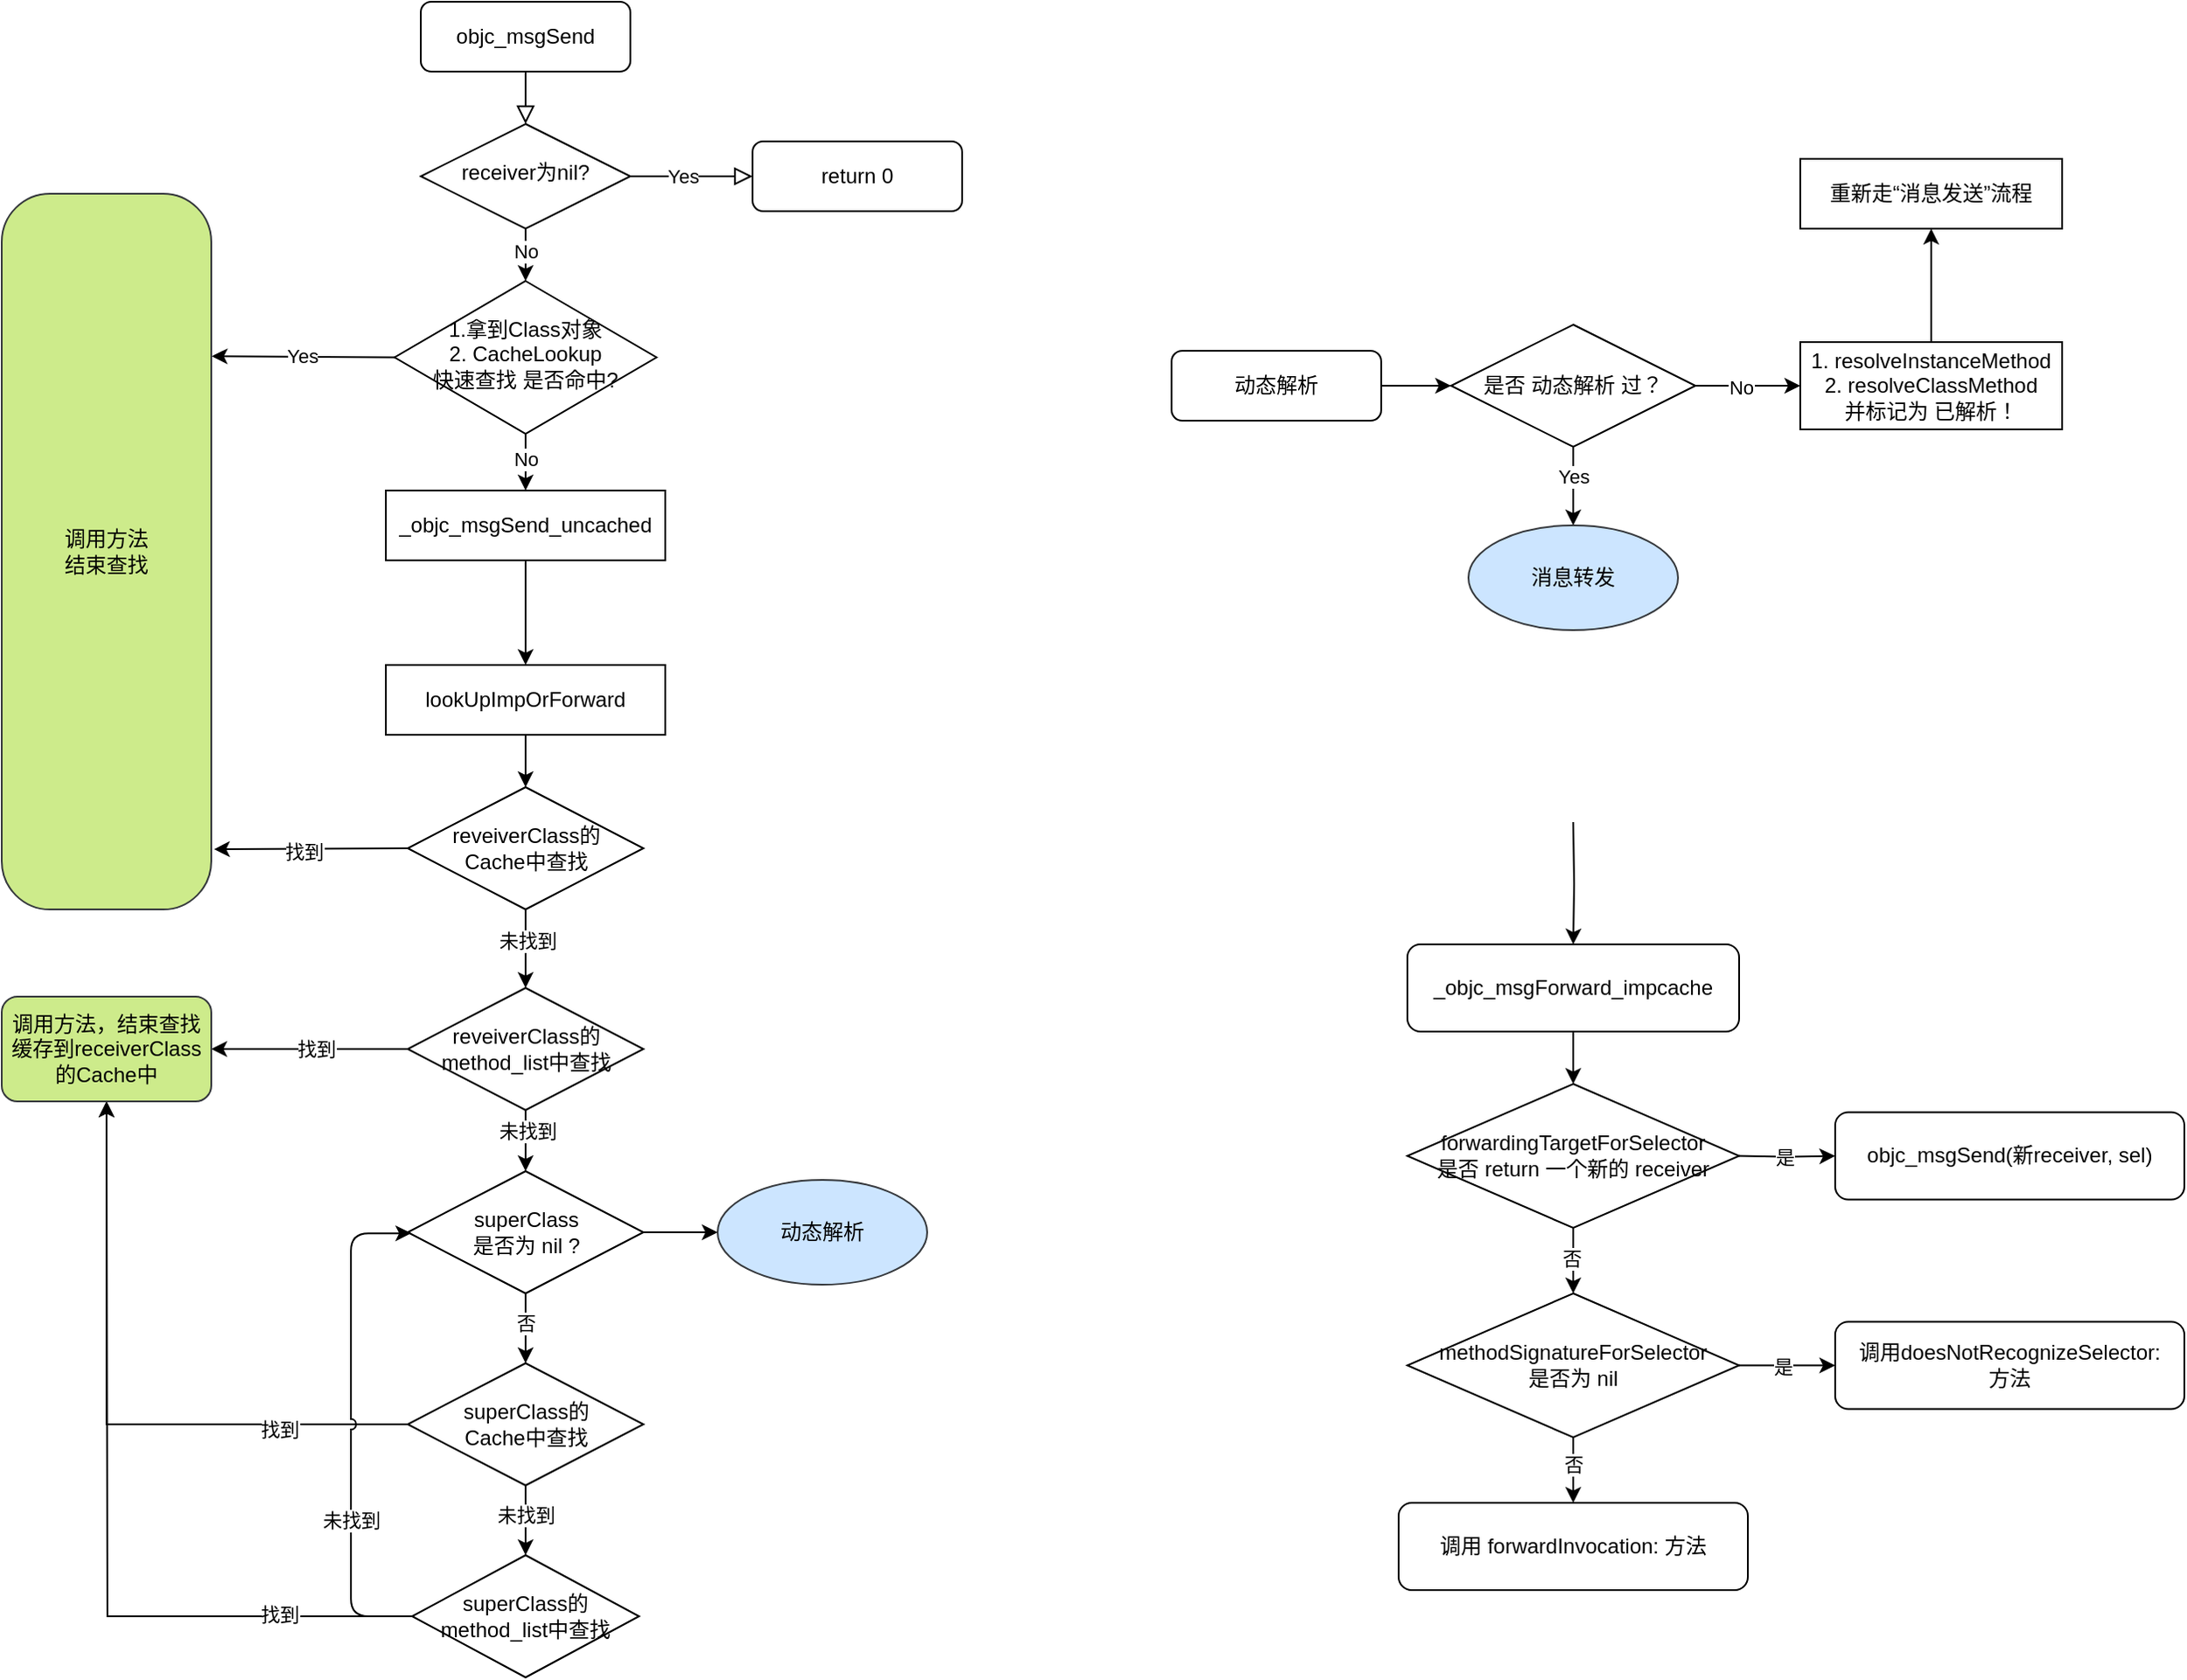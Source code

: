 <mxfile version="16.1.2" type="device"><diagram id="C5RBs43oDa-KdzZeNtuy" name="Page-1"><mxGraphModel dx="1351" dy="1084" grid="0" gridSize="10" guides="1" tooltips="1" connect="0" arrows="1" fold="1" page="1" pageScale="1" pageWidth="2336" pageHeight="1654" background="none" math="0" shadow="0"><root><mxCell id="WIyWlLk6GJQsqaUBKTNV-0"/><mxCell id="WIyWlLk6GJQsqaUBKTNV-1" parent="WIyWlLk6GJQsqaUBKTNV-0"/><mxCell id="WIyWlLk6GJQsqaUBKTNV-2" value="" style="rounded=0;html=1;jettySize=auto;orthogonalLoop=1;fontSize=11;endArrow=block;endFill=0;endSize=8;strokeWidth=1;shadow=0;labelBackgroundColor=none;edgeStyle=orthogonalEdgeStyle;" parent="WIyWlLk6GJQsqaUBKTNV-1" source="WIyWlLk6GJQsqaUBKTNV-3" target="WIyWlLk6GJQsqaUBKTNV-6" edge="1"><mxGeometry relative="1" as="geometry"/></mxCell><mxCell id="WIyWlLk6GJQsqaUBKTNV-3" value="objc_msgSend" style="rounded=1;whiteSpace=wrap;html=1;fontSize=12;glass=0;strokeWidth=1;shadow=0;" parent="WIyWlLk6GJQsqaUBKTNV-1" vertex="1"><mxGeometry x="600" y="100" width="120" height="40" as="geometry"/></mxCell><mxCell id="WIyWlLk6GJQsqaUBKTNV-5" value="" style="edgeStyle=orthogonalEdgeStyle;rounded=0;html=1;jettySize=auto;orthogonalLoop=1;fontSize=11;endArrow=block;endFill=0;endSize=8;strokeWidth=1;shadow=0;labelBackgroundColor=none;" parent="WIyWlLk6GJQsqaUBKTNV-1" source="WIyWlLk6GJQsqaUBKTNV-6" target="WIyWlLk6GJQsqaUBKTNV-7" edge="1"><mxGeometry x="-0.143" y="10" relative="1" as="geometry"><mxPoint as="offset"/></mxGeometry></mxCell><mxCell id="nmcYX2rcRU8BLwizVAKx-137" value="Yes" style="edgeLabel;html=1;align=center;verticalAlign=middle;resizable=0;points=[];fontColor=default;" vertex="1" connectable="0" parent="WIyWlLk6GJQsqaUBKTNV-5"><mxGeometry x="-0.2" y="-2" relative="1" as="geometry"><mxPoint x="2" y="-2" as="offset"/></mxGeometry></mxCell><mxCell id="nmcYX2rcRU8BLwizVAKx-32" value="No" style="edgeStyle=orthogonalEdgeStyle;rounded=0;orthogonalLoop=1;jettySize=auto;html=1;fontColor=default;" edge="1" parent="WIyWlLk6GJQsqaUBKTNV-1" source="WIyWlLk6GJQsqaUBKTNV-6" target="nmcYX2rcRU8BLwizVAKx-31"><mxGeometry x="-0.135" relative="1" as="geometry"><Array as="points"><mxPoint x="660" y="250"/><mxPoint x="660" y="250"/></Array><mxPoint as="offset"/></mxGeometry></mxCell><mxCell id="WIyWlLk6GJQsqaUBKTNV-6" value="receiver为nil?" style="rhombus;whiteSpace=wrap;html=1;shadow=0;fontFamily=Helvetica;fontSize=12;align=center;strokeWidth=1;spacing=6;spacingTop=-4;" parent="WIyWlLk6GJQsqaUBKTNV-1" vertex="1"><mxGeometry x="600" y="170" width="120" height="60" as="geometry"/></mxCell><mxCell id="WIyWlLk6GJQsqaUBKTNV-7" value="return 0" style="rounded=1;whiteSpace=wrap;html=1;fontSize=12;glass=0;strokeWidth=1;shadow=0;" parent="WIyWlLk6GJQsqaUBKTNV-1" vertex="1"><mxGeometry x="790" y="180" width="120" height="40" as="geometry"/></mxCell><mxCell id="nmcYX2rcRU8BLwizVAKx-2" style="edgeStyle=orthogonalEdgeStyle;rounded=0;orthogonalLoop=1;jettySize=auto;html=1;exitX=0.5;exitY=1;exitDx=0;exitDy=0;" edge="1" parent="WIyWlLk6GJQsqaUBKTNV-1" source="WIyWlLk6GJQsqaUBKTNV-6" target="WIyWlLk6GJQsqaUBKTNV-6"><mxGeometry relative="1" as="geometry"/></mxCell><mxCell id="nmcYX2rcRU8BLwizVAKx-13" value="调用方法&lt;br&gt;结束查找" style="whiteSpace=wrap;html=1;rounded=1;arcSize=23;fillColor=#cdeb8b;strokeColor=#36393d;" vertex="1" parent="WIyWlLk6GJQsqaUBKTNV-1"><mxGeometry x="360" y="210" width="120" height="410" as="geometry"/></mxCell><mxCell id="nmcYX2rcRU8BLwizVAKx-74" value="" style="edgeStyle=orthogonalEdgeStyle;rounded=0;orthogonalLoop=1;jettySize=auto;html=1;fontColor=default;" edge="1" parent="WIyWlLk6GJQsqaUBKTNV-1" source="nmcYX2rcRU8BLwizVAKx-17" target="nmcYX2rcRU8BLwizVAKx-20"><mxGeometry relative="1" as="geometry"/></mxCell><mxCell id="nmcYX2rcRU8BLwizVAKx-17" value="_objc_msgSend_uncached" style="whiteSpace=wrap;html=1;rounded=0;" vertex="1" parent="WIyWlLk6GJQsqaUBKTNV-1"><mxGeometry x="580" y="380" width="160" height="40" as="geometry"/></mxCell><mxCell id="nmcYX2rcRU8BLwizVAKx-20" value="lookUpImpOrForward" style="whiteSpace=wrap;html=1;rounded=0;" vertex="1" parent="WIyWlLk6GJQsqaUBKTNV-1"><mxGeometry x="580" y="480" width="160" height="40" as="geometry"/></mxCell><mxCell id="nmcYX2rcRU8BLwizVAKx-33" value="" style="edgeStyle=orthogonalEdgeStyle;rounded=0;orthogonalLoop=1;jettySize=auto;html=1;" edge="1" parent="WIyWlLk6GJQsqaUBKTNV-1" source="nmcYX2rcRU8BLwizVAKx-31" target="nmcYX2rcRU8BLwizVAKx-17"><mxGeometry relative="1" as="geometry"><Array as="points"><mxPoint x="660" y="363.75"/><mxPoint x="660" y="363.75"/></Array></mxGeometry></mxCell><mxCell id="nmcYX2rcRU8BLwizVAKx-136" value="No" style="edgeLabel;html=1;align=center;verticalAlign=middle;resizable=0;points=[];fontColor=default;" vertex="1" connectable="0" parent="nmcYX2rcRU8BLwizVAKx-33"><mxGeometry x="-0.135" relative="1" as="geometry"><mxPoint as="offset"/></mxGeometry></mxCell><mxCell id="nmcYX2rcRU8BLwizVAKx-185" style="edgeStyle=orthogonalEdgeStyle;rounded=0;jumpStyle=arc;orthogonalLoop=1;jettySize=auto;html=1;entryX=1.002;entryY=0.227;entryDx=0;entryDy=0;entryPerimeter=0;fontColor=default;strokeColor=default;" edge="1" parent="WIyWlLk6GJQsqaUBKTNV-1" source="nmcYX2rcRU8BLwizVAKx-31" target="nmcYX2rcRU8BLwizVAKx-13"><mxGeometry relative="1" as="geometry"/></mxCell><mxCell id="nmcYX2rcRU8BLwizVAKx-186" value="Yes" style="edgeLabel;html=1;align=center;verticalAlign=middle;resizable=0;points=[];fontColor=default;" vertex="1" connectable="0" parent="nmcYX2rcRU8BLwizVAKx-185"><mxGeometry x="0.021" relative="1" as="geometry"><mxPoint as="offset"/></mxGeometry></mxCell><mxCell id="nmcYX2rcRU8BLwizVAKx-31" value="&lt;div&gt;1.拿到Class对象&lt;/div&gt;&lt;div&gt;2. CacheLookup&lt;/div&gt;&lt;div&gt;快速查找 是否命中?&lt;/div&gt;" style="rhombus;whiteSpace=wrap;html=1;shadow=0;strokeWidth=1;spacing=6;spacingTop=-4;" vertex="1" parent="WIyWlLk6GJQsqaUBKTNV-1"><mxGeometry x="585" y="260" width="150" height="87.5" as="geometry"/></mxCell><mxCell id="nmcYX2rcRU8BLwizVAKx-39" style="edgeStyle=orthogonalEdgeStyle;rounded=0;orthogonalLoop=1;jettySize=auto;html=1;exitX=0.5;exitY=1;exitDx=0;exitDy=0;fontColor=default;" edge="1" parent="WIyWlLk6GJQsqaUBKTNV-1" source="nmcYX2rcRU8BLwizVAKx-20" target="nmcYX2rcRU8BLwizVAKx-20"><mxGeometry relative="1" as="geometry"/></mxCell><mxCell id="nmcYX2rcRU8BLwizVAKx-49" value="" style="edgeStyle=orthogonalEdgeStyle;rounded=0;orthogonalLoop=1;jettySize=auto;html=1;fontColor=default;" edge="1" parent="WIyWlLk6GJQsqaUBKTNV-1" source="nmcYX2rcRU8BLwizVAKx-42" target="nmcYX2rcRU8BLwizVAKx-48"><mxGeometry relative="1" as="geometry"/></mxCell><mxCell id="nmcYX2rcRU8BLwizVAKx-51" value="未找到" style="edgeLabel;html=1;align=center;verticalAlign=middle;resizable=0;points=[];fontColor=default;" vertex="1" connectable="0" parent="nmcYX2rcRU8BLwizVAKx-49"><mxGeometry x="-0.2" y="1" relative="1" as="geometry"><mxPoint as="offset"/></mxGeometry></mxCell><mxCell id="nmcYX2rcRU8BLwizVAKx-151" value="" style="edgeStyle=orthogonalEdgeStyle;rounded=0;orthogonalLoop=1;jettySize=auto;html=1;fontColor=default;" edge="1" parent="WIyWlLk6GJQsqaUBKTNV-1" source="nmcYX2rcRU8BLwizVAKx-20" target="nmcYX2rcRU8BLwizVAKx-42"><mxGeometry relative="1" as="geometry"/></mxCell><mxCell id="nmcYX2rcRU8BLwizVAKx-181" style="edgeStyle=orthogonalEdgeStyle;rounded=0;jumpStyle=arc;orthogonalLoop=1;jettySize=auto;html=1;entryX=1.013;entryY=0.916;entryDx=0;entryDy=0;entryPerimeter=0;fontColor=default;strokeColor=default;" edge="1" parent="WIyWlLk6GJQsqaUBKTNV-1" source="nmcYX2rcRU8BLwizVAKx-42" target="nmcYX2rcRU8BLwizVAKx-13"><mxGeometry relative="1" as="geometry"/></mxCell><mxCell id="nmcYX2rcRU8BLwizVAKx-182" value="找到" style="edgeLabel;html=1;align=center;verticalAlign=middle;resizable=0;points=[];fontColor=default;" vertex="1" connectable="0" parent="nmcYX2rcRU8BLwizVAKx-181"><mxGeometry x="0.078" y="1" relative="1" as="geometry"><mxPoint as="offset"/></mxGeometry></mxCell><mxCell id="nmcYX2rcRU8BLwizVAKx-42" value="&lt;span&gt;reveiverClass的&lt;br&gt;Cache中查找&lt;/span&gt;" style="rhombus;whiteSpace=wrap;html=1;rounded=0;" vertex="1" parent="WIyWlLk6GJQsqaUBKTNV-1"><mxGeometry x="592.5" y="550" width="135" height="70" as="geometry"/></mxCell><mxCell id="nmcYX2rcRU8BLwizVAKx-82" value="" style="edgeStyle=orthogonalEdgeStyle;rounded=0;orthogonalLoop=1;jettySize=auto;html=1;fontColor=default;" edge="1" parent="WIyWlLk6GJQsqaUBKTNV-1" source="nmcYX2rcRU8BLwizVAKx-48" target="nmcYX2rcRU8BLwizVAKx-81"><mxGeometry relative="1" as="geometry"/></mxCell><mxCell id="nmcYX2rcRU8BLwizVAKx-171" value="未找到" style="edgeLabel;html=1;align=center;verticalAlign=middle;resizable=0;points=[];fontColor=default;" vertex="1" connectable="0" parent="nmcYX2rcRU8BLwizVAKx-82"><mxGeometry x="-0.465" y="1" relative="1" as="geometry"><mxPoint as="offset"/></mxGeometry></mxCell><mxCell id="nmcYX2rcRU8BLwizVAKx-155" value="" style="edgeStyle=orthogonalEdgeStyle;rounded=0;orthogonalLoop=1;jettySize=auto;html=1;fontColor=default;" edge="1" parent="WIyWlLk6GJQsqaUBKTNV-1" source="nmcYX2rcRU8BLwizVAKx-48" target="nmcYX2rcRU8BLwizVAKx-153"><mxGeometry relative="1" as="geometry"/></mxCell><mxCell id="nmcYX2rcRU8BLwizVAKx-156" value="找到" style="edgeLabel;html=1;align=center;verticalAlign=middle;resizable=0;points=[];fontColor=default;" vertex="1" connectable="0" parent="nmcYX2rcRU8BLwizVAKx-155"><mxGeometry x="0.024" y="3" relative="1" as="geometry"><mxPoint x="5" y="-3" as="offset"/></mxGeometry></mxCell><mxCell id="nmcYX2rcRU8BLwizVAKx-48" value="&lt;span&gt;reveiverClass的&lt;br&gt;method_list中查找&lt;/span&gt;" style="rhombus;whiteSpace=wrap;html=1;rounded=0;" vertex="1" parent="WIyWlLk6GJQsqaUBKTNV-1"><mxGeometry x="592.5" y="665" width="135" height="70" as="geometry"/></mxCell><mxCell id="nmcYX2rcRU8BLwizVAKx-68" value="" style="edgeStyle=orthogonalEdgeStyle;rounded=0;orthogonalLoop=1;jettySize=auto;html=1;fontColor=default;" edge="1" parent="WIyWlLk6GJQsqaUBKTNV-1" source="nmcYX2rcRU8BLwizVAKx-56" target="nmcYX2rcRU8BLwizVAKx-67"><mxGeometry relative="1" as="geometry"/></mxCell><mxCell id="nmcYX2rcRU8BLwizVAKx-69" value="未找到" style="edgeLabel;html=1;align=center;verticalAlign=middle;resizable=0;points=[];fontColor=default;" vertex="1" connectable="0" parent="nmcYX2rcRU8BLwizVAKx-68"><mxGeometry x="-0.425" y="2" relative="1" as="geometry"><mxPoint x="-2" y="5" as="offset"/></mxGeometry></mxCell><mxCell id="nmcYX2rcRU8BLwizVAKx-165" style="edgeStyle=orthogonalEdgeStyle;rounded=0;orthogonalLoop=1;jettySize=auto;html=1;entryX=0.5;entryY=1;entryDx=0;entryDy=0;entryPerimeter=0;fontColor=default;" edge="1" parent="WIyWlLk6GJQsqaUBKTNV-1" source="nmcYX2rcRU8BLwizVAKx-56" target="nmcYX2rcRU8BLwizVAKx-153"><mxGeometry relative="1" as="geometry"/></mxCell><mxCell id="nmcYX2rcRU8BLwizVAKx-167" value="找到" style="edgeLabel;html=1;align=center;verticalAlign=middle;resizable=0;points=[];fontColor=default;" vertex="1" connectable="0" parent="nmcYX2rcRU8BLwizVAKx-165"><mxGeometry x="-0.587" y="3" relative="1" as="geometry"><mxPoint as="offset"/></mxGeometry></mxCell><mxCell id="nmcYX2rcRU8BLwizVAKx-56" value="&lt;span&gt;superClass的&lt;br&gt;Cache中查找&lt;/span&gt;" style="rhombus;whiteSpace=wrap;html=1;rounded=0;" vertex="1" parent="WIyWlLk6GJQsqaUBKTNV-1"><mxGeometry x="592.5" y="880" width="135" height="70" as="geometry"/></mxCell><mxCell id="nmcYX2rcRU8BLwizVAKx-166" style="edgeStyle=orthogonalEdgeStyle;rounded=0;orthogonalLoop=1;jettySize=auto;html=1;fontColor=default;" edge="1" parent="WIyWlLk6GJQsqaUBKTNV-1" source="nmcYX2rcRU8BLwizVAKx-67"><mxGeometry relative="1" as="geometry"><mxPoint x="420" y="730" as="targetPoint"/></mxGeometry></mxCell><mxCell id="nmcYX2rcRU8BLwizVAKx-168" value="找到" style="edgeLabel;html=1;align=center;verticalAlign=middle;resizable=0;points=[];fontColor=default;" vertex="1" connectable="0" parent="nmcYX2rcRU8BLwizVAKx-166"><mxGeometry x="-0.675" y="-1" relative="1" as="geometry"><mxPoint as="offset"/></mxGeometry></mxCell><mxCell id="nmcYX2rcRU8BLwizVAKx-67" value="&lt;span&gt;superClass的&lt;br&gt;method_list中查找&lt;br&gt;&lt;/span&gt;" style="rhombus;whiteSpace=wrap;html=1;rounded=0;" vertex="1" parent="WIyWlLk6GJQsqaUBKTNV-1"><mxGeometry x="595" y="990" width="130" height="70" as="geometry"/></mxCell><mxCell id="nmcYX2rcRU8BLwizVAKx-83" value="" style="edgeStyle=orthogonalEdgeStyle;rounded=0;orthogonalLoop=1;jettySize=auto;html=1;fontColor=default;" edge="1" parent="WIyWlLk6GJQsqaUBKTNV-1" source="nmcYX2rcRU8BLwizVAKx-81" target="nmcYX2rcRU8BLwizVAKx-56"><mxGeometry relative="1" as="geometry"/></mxCell><mxCell id="nmcYX2rcRU8BLwizVAKx-84" value="否" style="edgeLabel;html=1;align=center;verticalAlign=middle;resizable=0;points=[];fontColor=default;" vertex="1" connectable="0" parent="nmcYX2rcRU8BLwizVAKx-83"><mxGeometry x="-0.403" y="-1" relative="1" as="geometry"><mxPoint x="1" y="5" as="offset"/></mxGeometry></mxCell><mxCell id="nmcYX2rcRU8BLwizVAKx-189" value="" style="edgeStyle=orthogonalEdgeStyle;rounded=0;jumpStyle=arc;orthogonalLoop=1;jettySize=auto;html=1;fontColor=default;strokeColor=default;" edge="1" parent="WIyWlLk6GJQsqaUBKTNV-1" source="nmcYX2rcRU8BLwizVAKx-81" target="nmcYX2rcRU8BLwizVAKx-188"><mxGeometry relative="1" as="geometry"/></mxCell><mxCell id="nmcYX2rcRU8BLwizVAKx-81" value="superClass&lt;br&gt;是否为 nil ?" style="rhombus;whiteSpace=wrap;html=1;rounded=0;" vertex="1" parent="WIyWlLk6GJQsqaUBKTNV-1"><mxGeometry x="592.5" y="770" width="135" height="70" as="geometry"/></mxCell><mxCell id="nmcYX2rcRU8BLwizVAKx-98" value="" style="edgeStyle=orthogonalEdgeStyle;rounded=0;orthogonalLoop=1;jettySize=auto;html=1;fontColor=default;" edge="1" parent="WIyWlLk6GJQsqaUBKTNV-1" source="nmcYX2rcRU8BLwizVAKx-94" target="nmcYX2rcRU8BLwizVAKx-99"><mxGeometry relative="1" as="geometry"><mxPoint x="1230" y="320" as="targetPoint"/></mxGeometry></mxCell><mxCell id="nmcYX2rcRU8BLwizVAKx-94" value="动态解析" style="rounded=1;whiteSpace=wrap;html=1;fontColor=default;fillColor=none;" vertex="1" parent="WIyWlLk6GJQsqaUBKTNV-1"><mxGeometry x="1030" y="300" width="120" height="40" as="geometry"/></mxCell><mxCell id="nmcYX2rcRU8BLwizVAKx-103" value="" style="edgeStyle=orthogonalEdgeStyle;rounded=0;orthogonalLoop=1;jettySize=auto;html=1;fontColor=default;" edge="1" parent="WIyWlLk6GJQsqaUBKTNV-1" source="nmcYX2rcRU8BLwizVAKx-99" target="nmcYX2rcRU8BLwizVAKx-102"><mxGeometry relative="1" as="geometry"/></mxCell><mxCell id="nmcYX2rcRU8BLwizVAKx-105" value="No" style="edgeLabel;html=1;align=center;verticalAlign=middle;resizable=0;points=[];fontColor=default;" vertex="1" connectable="0" parent="nmcYX2rcRU8BLwizVAKx-103"><mxGeometry x="-0.127" y="-1" relative="1" as="geometry"><mxPoint as="offset"/></mxGeometry></mxCell><mxCell id="nmcYX2rcRU8BLwizVAKx-191" value="" style="edgeStyle=orthogonalEdgeStyle;rounded=0;jumpStyle=arc;orthogonalLoop=1;jettySize=auto;html=1;fontColor=default;strokeColor=default;" edge="1" parent="WIyWlLk6GJQsqaUBKTNV-1" source="nmcYX2rcRU8BLwizVAKx-99" target="nmcYX2rcRU8BLwizVAKx-190"><mxGeometry relative="1" as="geometry"/></mxCell><mxCell id="nmcYX2rcRU8BLwizVAKx-192" value="Yes" style="edgeLabel;html=1;align=center;verticalAlign=middle;resizable=0;points=[];fontColor=default;" vertex="1" connectable="0" parent="nmcYX2rcRU8BLwizVAKx-191"><mxGeometry x="-0.247" relative="1" as="geometry"><mxPoint as="offset"/></mxGeometry></mxCell><mxCell id="nmcYX2rcRU8BLwizVAKx-99" value="是否 动态解析 过？" style="rhombus;whiteSpace=wrap;html=1;rounded=0;fontColor=default;fillColor=none;" vertex="1" parent="WIyWlLk6GJQsqaUBKTNV-1"><mxGeometry x="1190" y="285" width="140" height="70" as="geometry"/></mxCell><mxCell id="nmcYX2rcRU8BLwizVAKx-133" style="edgeStyle=orthogonalEdgeStyle;rounded=0;orthogonalLoop=1;jettySize=auto;html=1;fontColor=default;" edge="1" parent="WIyWlLk6GJQsqaUBKTNV-1" target="nmcYX2rcRU8BLwizVAKx-109"><mxGeometry relative="1" as="geometry"><mxPoint x="1260" y="570" as="sourcePoint"/></mxGeometry></mxCell><mxCell id="nmcYX2rcRU8BLwizVAKx-107" value="" style="edgeStyle=orthogonalEdgeStyle;rounded=0;orthogonalLoop=1;jettySize=auto;html=1;fontColor=default;" edge="1" parent="WIyWlLk6GJQsqaUBKTNV-1" source="nmcYX2rcRU8BLwizVAKx-102" target="nmcYX2rcRU8BLwizVAKx-106"><mxGeometry relative="1" as="geometry"/></mxCell><mxCell id="nmcYX2rcRU8BLwizVAKx-102" value="1.&amp;nbsp;resolveInstanceMethod&lt;br&gt;2.&amp;nbsp;resolveClassMethod&lt;br&gt;并标记为 已解析！" style="whiteSpace=wrap;html=1;fillColor=none;rounded=0;" vertex="1" parent="WIyWlLk6GJQsqaUBKTNV-1"><mxGeometry x="1390" y="295" width="150" height="50" as="geometry"/></mxCell><mxCell id="nmcYX2rcRU8BLwizVAKx-106" value="重新走“消息发送”流程" style="whiteSpace=wrap;html=1;fillColor=none;rounded=0;" vertex="1" parent="WIyWlLk6GJQsqaUBKTNV-1"><mxGeometry x="1390" y="190" width="150" height="40" as="geometry"/></mxCell><mxCell id="nmcYX2rcRU8BLwizVAKx-132" value="" style="edgeStyle=orthogonalEdgeStyle;rounded=0;orthogonalLoop=1;jettySize=auto;html=1;fontColor=default;" edge="1" parent="WIyWlLk6GJQsqaUBKTNV-1" source="nmcYX2rcRU8BLwizVAKx-109" target="nmcYX2rcRU8BLwizVAKx-119"><mxGeometry relative="1" as="geometry"/></mxCell><mxCell id="nmcYX2rcRU8BLwizVAKx-109" value="_objc_msgForward_impcache" style="whiteSpace=wrap;html=1;fillColor=none;rounded=1;" vertex="1" parent="WIyWlLk6GJQsqaUBKTNV-1"><mxGeometry x="1165" y="640" width="190" height="50" as="geometry"/></mxCell><mxCell id="nmcYX2rcRU8BLwizVAKx-114" value="" style="edgeStyle=orthogonalEdgeStyle;rounded=0;orthogonalLoop=1;jettySize=auto;html=1;fontColor=default;" edge="1" parent="WIyWlLk6GJQsqaUBKTNV-1" target="nmcYX2rcRU8BLwizVAKx-113"><mxGeometry relative="1" as="geometry"><mxPoint x="1355" y="761.25" as="sourcePoint"/></mxGeometry></mxCell><mxCell id="nmcYX2rcRU8BLwizVAKx-115" value="是" style="edgeLabel;html=1;align=center;verticalAlign=middle;resizable=0;points=[];fontColor=default;" vertex="1" connectable="0" parent="nmcYX2rcRU8BLwizVAKx-114"><mxGeometry x="-0.079" y="-3" relative="1" as="geometry"><mxPoint y="-3" as="offset"/></mxGeometry></mxCell><mxCell id="nmcYX2rcRU8BLwizVAKx-113" value="objc_msgSend(新receiver, sel)" style="whiteSpace=wrap;html=1;rounded=1;" vertex="1" parent="WIyWlLk6GJQsqaUBKTNV-1"><mxGeometry x="1410" y="736.25" width="200" height="50" as="geometry"/></mxCell><mxCell id="nmcYX2rcRU8BLwizVAKx-123" value="" style="edgeStyle=orthogonalEdgeStyle;rounded=0;orthogonalLoop=1;jettySize=auto;html=1;fontColor=default;" edge="1" parent="WIyWlLk6GJQsqaUBKTNV-1" source="nmcYX2rcRU8BLwizVAKx-119" target="nmcYX2rcRU8BLwizVAKx-122"><mxGeometry relative="1" as="geometry"/></mxCell><mxCell id="nmcYX2rcRU8BLwizVAKx-124" value="否" style="edgeLabel;html=1;align=center;verticalAlign=middle;resizable=0;points=[];fontColor=default;" vertex="1" connectable="0" parent="nmcYX2rcRU8BLwizVAKx-123"><mxGeometry x="-0.181" y="-1" relative="1" as="geometry"><mxPoint as="offset"/></mxGeometry></mxCell><mxCell id="nmcYX2rcRU8BLwizVAKx-119" value="&lt;span&gt;forwardingTargetForSelector&lt;/span&gt;&lt;br&gt;&lt;span&gt;是否 return 一个新的 receiver&lt;/span&gt;" style="rhombus;whiteSpace=wrap;html=1;rounded=0;fontColor=default;fillColor=none;" vertex="1" parent="WIyWlLk6GJQsqaUBKTNV-1"><mxGeometry x="1165" y="720" width="190" height="82.5" as="geometry"/></mxCell><mxCell id="nmcYX2rcRU8BLwizVAKx-126" value="" style="edgeStyle=orthogonalEdgeStyle;rounded=0;orthogonalLoop=1;jettySize=auto;html=1;fontColor=default;" edge="1" parent="WIyWlLk6GJQsqaUBKTNV-1" source="nmcYX2rcRU8BLwizVAKx-122" target="nmcYX2rcRU8BLwizVAKx-125"><mxGeometry relative="1" as="geometry"/></mxCell><mxCell id="nmcYX2rcRU8BLwizVAKx-127" value="否" style="edgeLabel;html=1;align=center;verticalAlign=middle;resizable=0;points=[];fontColor=default;" vertex="1" connectable="0" parent="nmcYX2rcRU8BLwizVAKx-126"><mxGeometry x="-0.26" y="3" relative="1" as="geometry"><mxPoint x="-3" as="offset"/></mxGeometry></mxCell><mxCell id="nmcYX2rcRU8BLwizVAKx-129" value="" style="edgeStyle=orthogonalEdgeStyle;rounded=0;orthogonalLoop=1;jettySize=auto;html=1;fontColor=default;" edge="1" parent="WIyWlLk6GJQsqaUBKTNV-1" source="nmcYX2rcRU8BLwizVAKx-122" target="nmcYX2rcRU8BLwizVAKx-128"><mxGeometry relative="1" as="geometry"/></mxCell><mxCell id="nmcYX2rcRU8BLwizVAKx-130" value="是" style="edgeLabel;html=1;align=center;verticalAlign=middle;resizable=0;points=[];fontColor=default;" vertex="1" connectable="0" parent="nmcYX2rcRU8BLwizVAKx-129"><mxGeometry x="-0.087" y="-2" relative="1" as="geometry"><mxPoint y="-2" as="offset"/></mxGeometry></mxCell><mxCell id="nmcYX2rcRU8BLwizVAKx-122" value="methodSignatureForSelector&lt;br&gt;是否为 nil" style="rhombus;whiteSpace=wrap;html=1;rounded=0;fontColor=default;fillColor=none;" vertex="1" parent="WIyWlLk6GJQsqaUBKTNV-1"><mxGeometry x="1165" y="840" width="190" height="82.5" as="geometry"/></mxCell><mxCell id="nmcYX2rcRU8BLwizVAKx-125" value="&lt;div&gt;调用 forwardInvocation:&amp;nbsp;&lt;span&gt;方法&lt;/span&gt;&lt;/div&gt;" style="whiteSpace=wrap;html=1;fillColor=none;rounded=1;" vertex="1" parent="WIyWlLk6GJQsqaUBKTNV-1"><mxGeometry x="1160" y="960" width="200" height="50" as="geometry"/></mxCell><mxCell id="nmcYX2rcRU8BLwizVAKx-128" value="&lt;div&gt;调用doesNotRecognizeSelector&lt;span&gt;:&lt;/span&gt;&lt;/div&gt;&lt;div&gt;&lt;span&gt;方法&lt;/span&gt;&lt;/div&gt;" style="whiteSpace=wrap;html=1;fillColor=none;rounded=1;" vertex="1" parent="WIyWlLk6GJQsqaUBKTNV-1"><mxGeometry x="1410" y="856.25" width="200" height="50" as="geometry"/></mxCell><mxCell id="nmcYX2rcRU8BLwizVAKx-153" value="调用方法，结束查找&lt;br&gt;缓存到receiverClass的Cache中" style="whiteSpace=wrap;html=1;rounded=1;fillColor=#cdeb8b;strokeColor=#36393d;" vertex="1" parent="WIyWlLk6GJQsqaUBKTNV-1"><mxGeometry x="360.0" y="670" width="120" height="60" as="geometry"/></mxCell><mxCell id="nmcYX2rcRU8BLwizVAKx-173" style="edgeStyle=orthogonalEdgeStyle;orthogonalLoop=1;jettySize=auto;html=1;fontColor=default;entryX=0.015;entryY=0.508;entryDx=0;entryDy=0;entryPerimeter=0;rounded=1;strokeColor=default;jumpStyle=arc;" edge="1" parent="WIyWlLk6GJQsqaUBKTNV-1" source="nmcYX2rcRU8BLwizVAKx-67" target="nmcYX2rcRU8BLwizVAKx-81"><mxGeometry relative="1" as="geometry"><mxPoint x="510" y="790" as="targetPoint"/><Array as="points"><mxPoint x="560" y="1025"/><mxPoint x="560" y="806"/></Array></mxGeometry></mxCell><mxCell id="nmcYX2rcRU8BLwizVAKx-175" value="未找到" style="edgeLabel;html=1;align=center;verticalAlign=middle;resizable=0;points=[];fontColor=default;" vertex="1" connectable="0" parent="nmcYX2rcRU8BLwizVAKx-173"><mxGeometry x="0.432" relative="1" as="geometry"><mxPoint y="117" as="offset"/></mxGeometry></mxCell><mxCell id="nmcYX2rcRU8BLwizVAKx-188" value="动态解析" style="ellipse;whiteSpace=wrap;html=1;rounded=0;fillColor=#cce5ff;strokeColor=#36393d;" vertex="1" parent="WIyWlLk6GJQsqaUBKTNV-1"><mxGeometry x="770" y="775" width="120" height="60" as="geometry"/></mxCell><mxCell id="nmcYX2rcRU8BLwizVAKx-190" value="消息转发" style="ellipse;whiteSpace=wrap;html=1;fillColor=#cce5ff;rounded=0;strokeColor=#36393d;" vertex="1" parent="WIyWlLk6GJQsqaUBKTNV-1"><mxGeometry x="1200" y="400" width="120" height="60" as="geometry"/></mxCell></root></mxGraphModel></diagram></mxfile>